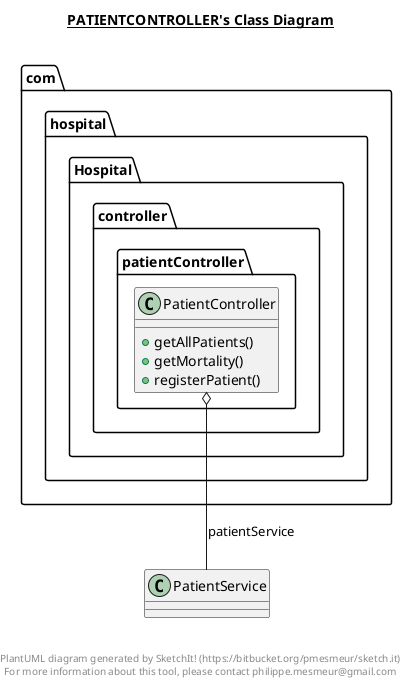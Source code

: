 @startuml

title __PATIENTCONTROLLER's Class Diagram__\n

  package com.hospital.Hospital {
    package com.hospital.Hospital.controller.patientController {
      class PatientController {
          + getAllPatients()
          + getMortality()
          + registerPatient()
      }
    }
  }
  

  PatientController o-- PatientService : patientService


right footer


PlantUML diagram generated by SketchIt! (https://bitbucket.org/pmesmeur/sketch.it)
For more information about this tool, please contact philippe.mesmeur@gmail.com
endfooter

@enduml
